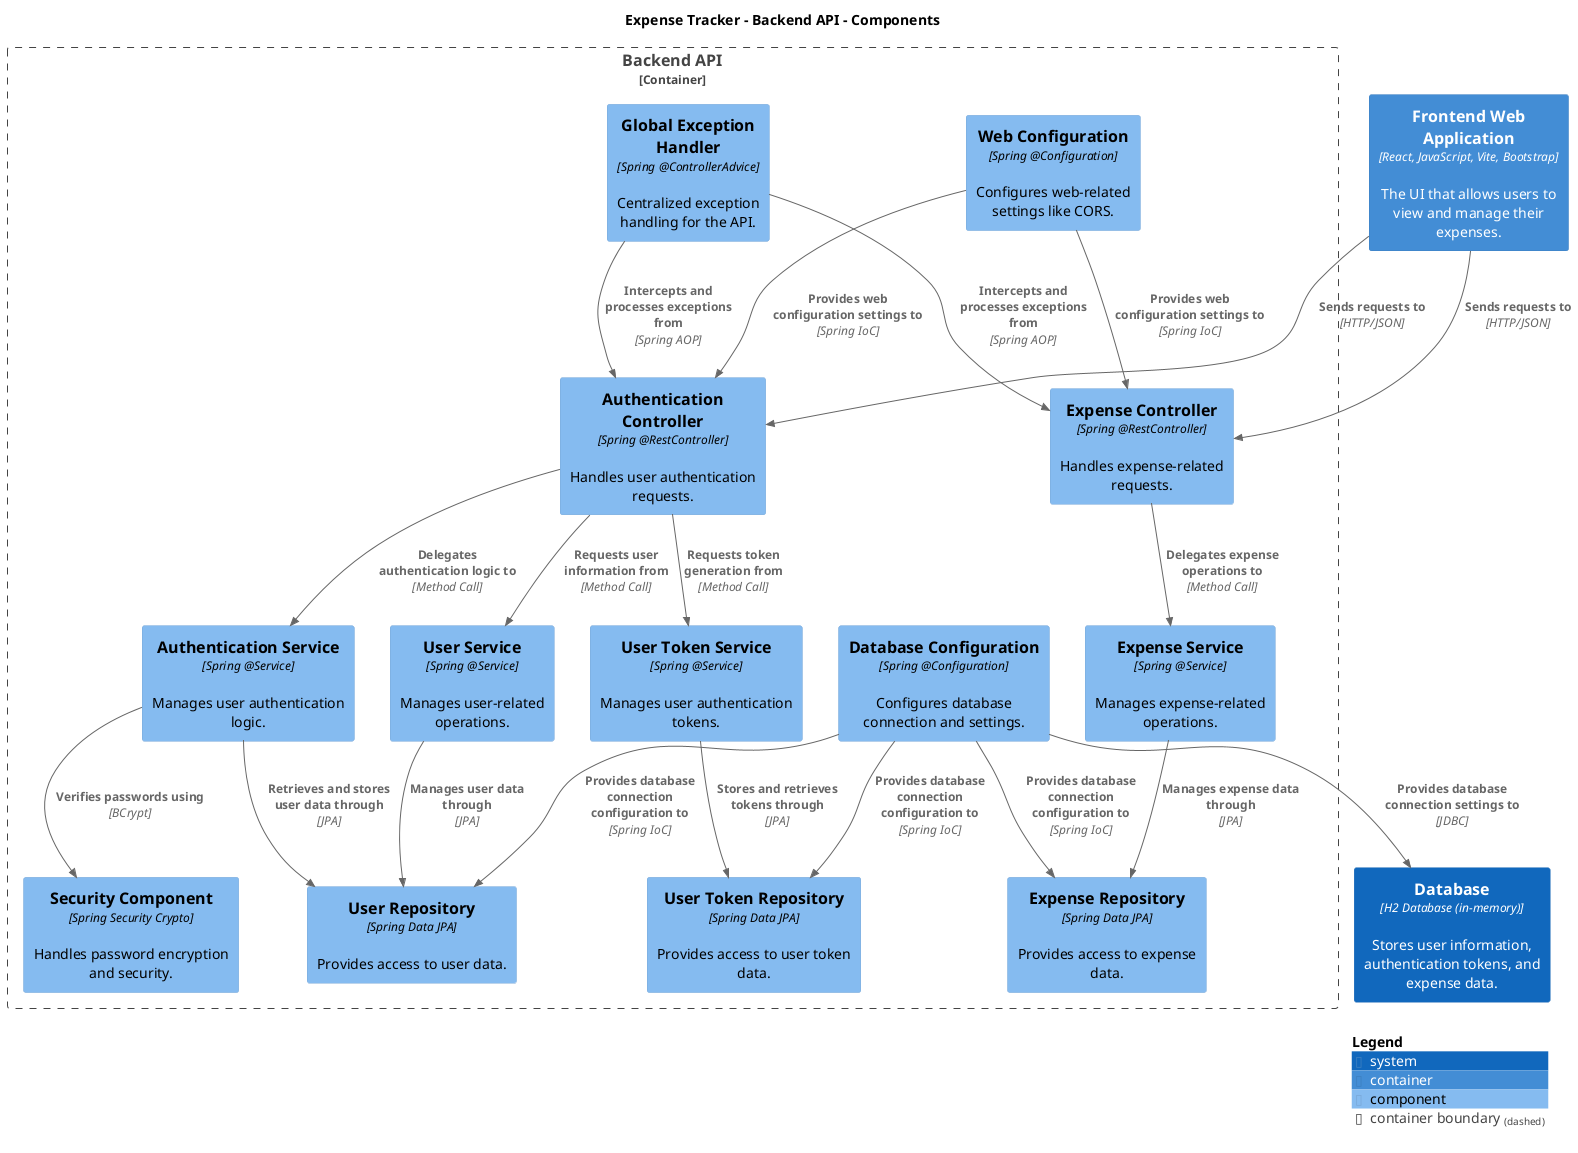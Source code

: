 @startuml
set separator none
title Expense Tracker - Backend API - Components

top to bottom direction

!include <C4/C4>
!include <C4/C4_Context>
!include <C4/C4_Container>
!include <C4/C4_Component>

System(Database, "Database", $type="H2 Database (in-memory)", $descr="Stores user information, authentication tokens, and expense data.", $tags="Database", $link="")
Container(ExpenseTracker.FrontendWebApplication, "Frontend Web Application", $techn="React, JavaScript, Vite, Bootstrap", $descr="The UI that allows users to view and manage their expenses.", $tags="Frontend", $link="")

Container_Boundary("ExpenseTracker.BackendAPI_boundary", "Backend API", $tags="Backend") {
  Component(ExpenseTracker.BackendAPI.AuthenticationService, "Authentication Service", $techn="Spring @Service", $descr="Manages user authentication logic.", $tags="Service", $link="")
  Component(ExpenseTracker.BackendAPI.UserService, "User Service", $techn="Spring @Service", $descr="Manages user-related operations.", $tags="Service", $link="")
  Component(ExpenseTracker.BackendAPI.ExpenseService, "Expense Service", $techn="Spring @Service", $descr="Manages expense-related operations.", $tags="Service", $link="")
  Component(ExpenseTracker.BackendAPI.UserTokenService, "User Token Service", $techn="Spring @Service", $descr="Manages user authentication tokens.", $tags="Service", $link="")
  Component(ExpenseTracker.BackendAPI.UserRepository, "User Repository", $techn="Spring Data JPA", $descr="Provides access to user data.", $tags="Repository", $link="")
  Component(ExpenseTracker.BackendAPI.ExpenseRepository, "Expense Repository", $techn="Spring Data JPA", $descr="Provides access to expense data.", $tags="Repository", $link="")
  Component(ExpenseTracker.BackendAPI.UserTokenRepository, "User Token Repository", $techn="Spring Data JPA", $descr="Provides access to user token data.", $tags="Repository", $link="")
  Component(ExpenseTracker.BackendAPI.SecurityComponent, "Security Component", $techn="Spring Security Crypto", $descr="Handles password encryption and security.", $tags="Security", $link="")
  Component(ExpenseTracker.BackendAPI.GlobalExceptionHandler, "Global Exception Handler", $techn="Spring @ControllerAdvice", $descr="Centralized exception handling for the API.", $tags="Exception Handling", $link="")
  Component(ExpenseTracker.BackendAPI.WebConfiguration, "Web Configuration", $techn="Spring @Configuration", $descr="Configures web-related settings like CORS.", $tags="Configuration", $link="")
  Component(ExpenseTracker.BackendAPI.DatabaseConfiguration, "Database Configuration", $techn="Spring @Configuration", $descr="Configures database connection and settings.", $tags="Configuration", $link="")
  Component(ExpenseTracker.BackendAPI.AuthenticationController, "Authentication Controller", $techn="Spring @RestController", $descr="Handles user authentication requests.", $tags="Controller", $link="")
  Component(ExpenseTracker.BackendAPI.ExpenseController, "Expense Controller", $techn="Spring @RestController", $descr="Handles expense-related requests.", $tags="Controller", $link="")
}

Rel(ExpenseTracker.BackendAPI.AuthenticationController, ExpenseTracker.BackendAPI.AuthenticationService, "Delegates authentication logic to", $techn="Method Call", $tags="Controller-Service", $link="")
Rel(ExpenseTracker.BackendAPI.AuthenticationController, ExpenseTracker.BackendAPI.UserService, "Requests user information from", $techn="Method Call", $tags="Controller-Service", $link="")
Rel(ExpenseTracker.BackendAPI.AuthenticationController, ExpenseTracker.BackendAPI.UserTokenService, "Requests token generation from", $techn="Method Call", $tags="Controller-Service", $link="")
Rel(ExpenseTracker.BackendAPI.ExpenseController, ExpenseTracker.BackendAPI.ExpenseService, "Delegates expense operations to", $techn="Method Call", $tags="Controller-Service", $link="")
Rel(ExpenseTracker.BackendAPI.AuthenticationService, ExpenseTracker.BackendAPI.UserRepository, "Retrieves and stores user data through", $techn="JPA", $tags="Service-Repository", $link="")
Rel(ExpenseTracker.BackendAPI.AuthenticationService, ExpenseTracker.BackendAPI.SecurityComponent, "Verifies passwords using", $techn="BCrypt", $tags="Security", $link="")
Rel(ExpenseTracker.BackendAPI.UserService, ExpenseTracker.BackendAPI.UserRepository, "Manages user data through", $techn="JPA", $tags="Service-Repository", $link="")
Rel(ExpenseTracker.BackendAPI.ExpenseService, ExpenseTracker.BackendAPI.ExpenseRepository, "Manages expense data through", $techn="JPA", $tags="Service-Repository", $link="")
Rel(ExpenseTracker.BackendAPI.UserTokenService, ExpenseTracker.BackendAPI.UserTokenRepository, "Stores and retrieves tokens through", $techn="JPA", $tags="Service-Repository", $link="")
Rel(ExpenseTracker.BackendAPI.WebConfiguration, ExpenseTracker.BackendAPI.AuthenticationController, "Provides web configuration settings to", $techn="Spring IoC", $tags="Configuration", $link="")
Rel(ExpenseTracker.BackendAPI.WebConfiguration, ExpenseTracker.BackendAPI.ExpenseController, "Provides web configuration settings to", $techn="Spring IoC", $tags="Configuration", $link="")
Rel(ExpenseTracker.BackendAPI.DatabaseConfiguration, Database, "Provides database connection settings to", $techn="JDBC", $tags="Database", $link="")
Rel(ExpenseTracker.FrontendWebApplication, ExpenseTracker.BackendAPI.AuthenticationController, "Sends requests to", $techn="HTTP/JSON", $tags="API", $link="")
Rel(ExpenseTracker.FrontendWebApplication, ExpenseTracker.BackendAPI.ExpenseController, "Sends requests to", $techn="HTTP/JSON", $tags="API", $link="")
Rel(ExpenseTracker.BackendAPI.DatabaseConfiguration, ExpenseTracker.BackendAPI.UserRepository, "Provides database connection configuration to", $techn="Spring IoC", $tags="Configuration", $link="")
Rel(ExpenseTracker.BackendAPI.DatabaseConfiguration, ExpenseTracker.BackendAPI.ExpenseRepository, "Provides database connection configuration to", $techn="Spring IoC", $tags="Configuration", $link="")
Rel(ExpenseTracker.BackendAPI.DatabaseConfiguration, ExpenseTracker.BackendAPI.UserTokenRepository, "Provides database connection configuration to", $techn="Spring IoC", $tags="Configuration", $link="")
Rel(ExpenseTracker.BackendAPI.GlobalExceptionHandler, ExpenseTracker.BackendAPI.AuthenticationController, "Intercepts and processes exceptions from", $techn="Spring AOP", $tags="Exception Handling", $link="")
Rel(ExpenseTracker.BackendAPI.GlobalExceptionHandler, ExpenseTracker.BackendAPI.ExpenseController, "Intercepts and processes exceptions from", $techn="Spring AOP", $tags="Exception Handling", $link="")

SHOW_LEGEND(true)
@enduml
